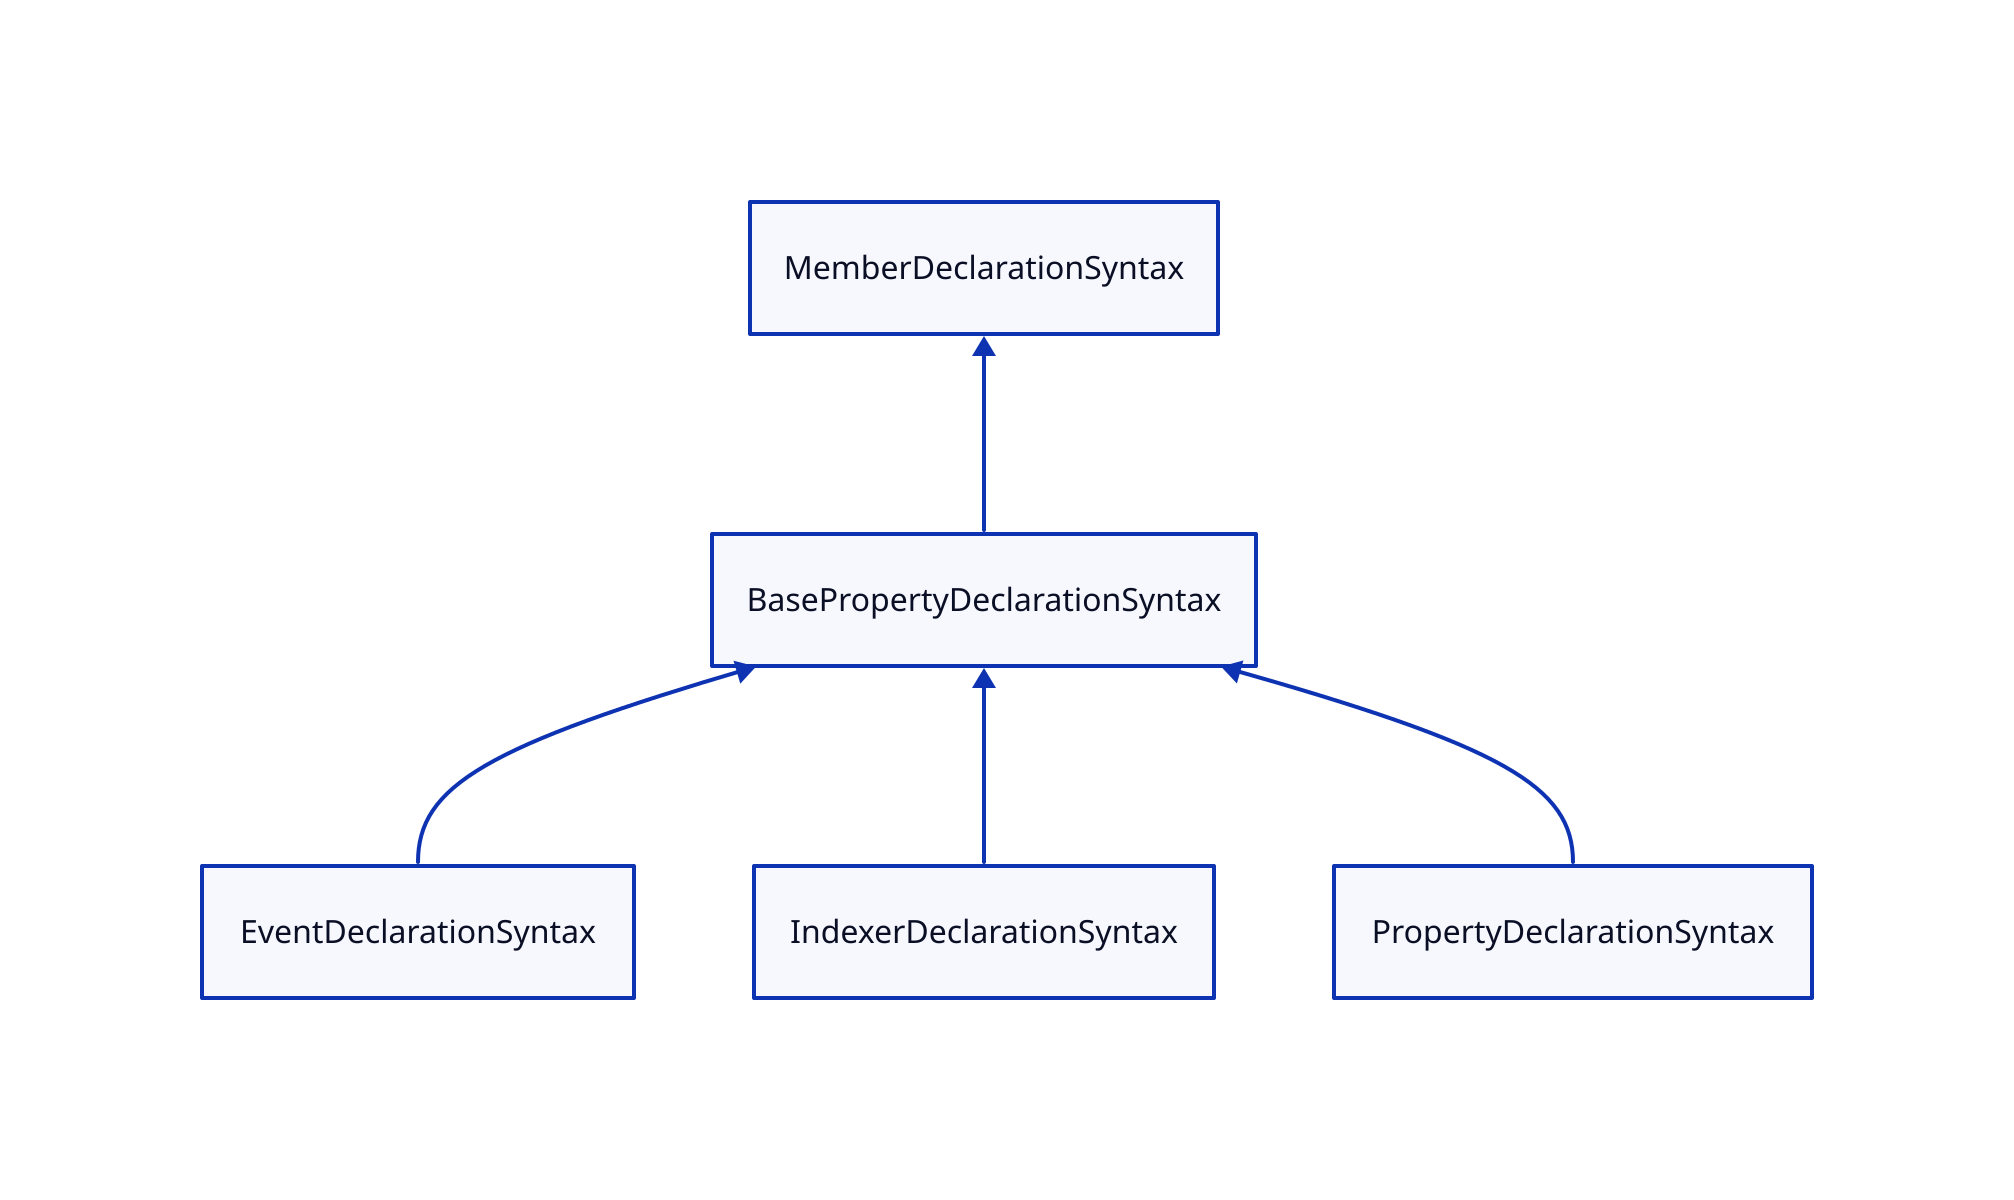 direction: up

BasePropertyDeclarationSyntax -> MemberDeclarationSyntax
EventDeclarationSyntax -> BasePropertyDeclarationSyntax
IndexerDeclarationSyntax -> BasePropertyDeclarationSyntax
PropertyDeclarationSyntax -> BasePropertyDeclarationSyntax